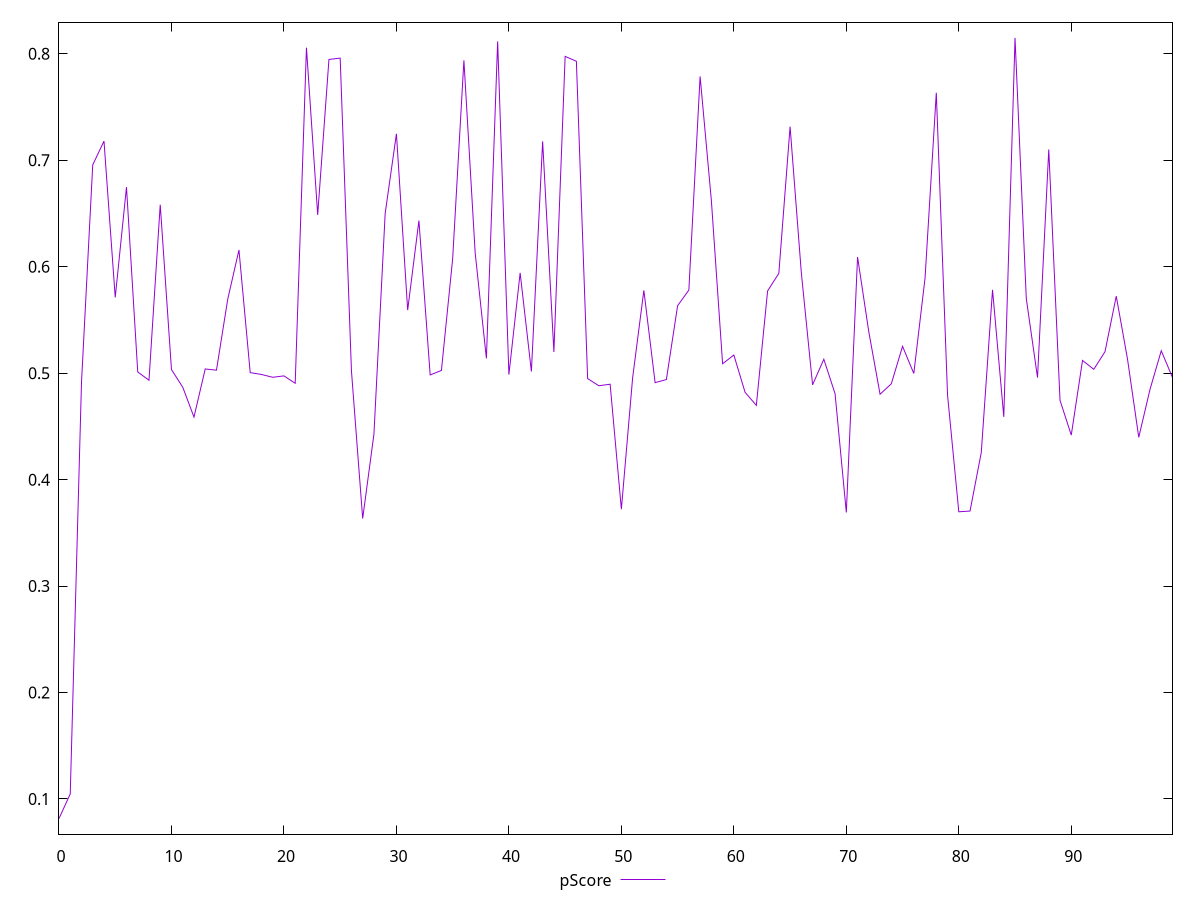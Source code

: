 reset

$pScore <<EOF
0 0.08165991495733438
1 0.10476113259107472
2 0.49131571587551354
3 0.6957297561834339
4 0.7180062448631104
5 0.5711433330610819
6 0.6748132863323097
7 0.5011676580108175
8 0.4933727573920495
9 0.6582768781685203
10 0.5033545667174955
11 0.4869039830291547
12 0.45877922723399467
13 0.5039780006629717
14 0.5028345655896681
15 0.5693629405667804
16 0.6158042946488009
17 0.5005292878553265
18 0.4988040641539616
19 0.49616393505729484
20 0.49746127746177865
21 0.4905241276564964
22 0.8057523003824564
23 0.6487155161402283
24 0.7947160508950148
25 0.7959743470503267
26 0.5022768831469153
27 0.3634801290280172
28 0.442718288163268
29 0.6500840072675634
30 0.7248797496412975
31 0.5592887112816052
32 0.6433416286743561
33 0.4983832454620434
34 0.5025555412775223
35 0.6075212569125128
36 0.7938750567156743
37 0.6132258419028536
38 0.5138678638612187
39 0.8116888177212201
40 0.49865033857725233
41 0.5942346531715037
42 0.501562919908993
43 0.7177545479676677
44 0.5199048475660311
45 0.7976175502721021
46 0.7930078168799257
47 0.4949141204045468
48 0.48820466720404315
49 0.489632890737469
50 0.37224140547258755
51 0.49560247770516713
52 0.5777790777552616
53 0.4910978912506917
54 0.49402028966732886
55 0.5633869857446713
56 0.5780978965029211
57 0.778789511616977
58 0.6624045936326657
59 0.5088818071140939
60 0.5170748282576637
61 0.4819844668760073
62 0.46975583614030114
63 0.5772602705209529
64 0.5938042799764282
65 0.7316147089894863
66 0.5943149523212041
67 0.4890619352431716
68 0.5131052476222896
69 0.480708443374755
70 0.36917060553106607
71 0.6090904105494364
72 0.538770258707962
73 0.48022993744113784
74 0.4900341636766396
75 0.5252522550272207
76 0.49971760177303465
77 0.5894002309025467
78 0.7634678085593881
79 0.47942932241926345
80 0.3698150417757754
81 0.37049796195744544
82 0.4256112279577937
83 0.5783091464164865
84 0.458998121297189
85 0.814964269596657
86 0.5701662140379578
87 0.4959027671508671
88 0.7101511668650752
89 0.4745162696133126
90 0.44185324299538414
91 0.5119875246311227
92 0.5036525342270928
93 0.5202367951793399
94 0.5723856693677174
95 0.513256349035443
96 0.4397505023647562
97 0.4847651257218784
98 0.5210792511018854
99 0.4959450545585392
EOF

set key outside below
set xrange [0:99]
set yrange [0.06699382786454793:0.8296303566894435]
set trange [0.06699382786454793:0.8296303566894435]
set terminal svg size 640, 500 enhanced background rgb 'white'
set output "report_00017_2021-02-10T15-08-03.406Z/speed-index/samples/pages+cached/pScore/values.svg"

plot $pScore title "pScore" with line

reset
